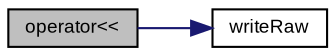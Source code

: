 digraph "operator&lt;&lt;"
{
  bgcolor="transparent";
  edge [fontname="Arial",fontsize="9",labelfontname="Arial",labelfontsize="9"];
  node [fontname="Arial",fontsize="9",shape=record];
  rankdir="LR";
  Node1 [label="operator\<\<",height=0.2,width=0.4,color="black", fillcolor="grey75", style="filled" fontcolor="black"];
  Node1 -> Node2 [color="midnightblue",fontsize="9",style="solid",fontname="Arial"];
  Node2 [label="writeRaw",height=0.2,width=0.4,color="black",URL="$class_v_s_t_g_u_i_1_1_c_file_stream.html#a322107a43e6826686e736c2e32b8b49e"];
}
